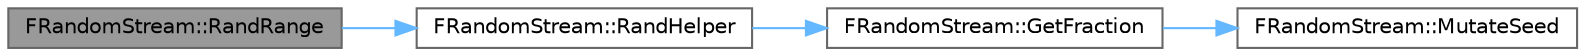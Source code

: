 digraph "FRandomStream::RandRange"
{
 // INTERACTIVE_SVG=YES
 // LATEX_PDF_SIZE
  bgcolor="transparent";
  edge [fontname=Helvetica,fontsize=10,labelfontname=Helvetica,labelfontsize=10];
  node [fontname=Helvetica,fontsize=10,shape=box,height=0.2,width=0.4];
  rankdir="LR";
  Node1 [id="Node000001",label="FRandomStream::RandRange",height=0.2,width=0.4,color="gray40", fillcolor="grey60", style="filled", fontcolor="black",tooltip="Helper function for rand implementations."];
  Node1 -> Node2 [id="edge1_Node000001_Node000002",color="steelblue1",style="solid",tooltip=" "];
  Node2 [id="Node000002",label="FRandomStream::RandHelper",height=0.2,width=0.4,color="grey40", fillcolor="white", style="filled",URL="$d6/da3/structFRandomStream.html#abf51e5865825e17f0688aecbfe341670",tooltip="Helper function for rand implementations."];
  Node2 -> Node3 [id="edge2_Node000002_Node000003",color="steelblue1",style="solid",tooltip=" "];
  Node3 [id="Node000003",label="FRandomStream::GetFraction",height=0.2,width=0.4,color="grey40", fillcolor="white", style="filled",URL="$d6/da3/structFRandomStream.html#ac16be3220ec5e3f287669def3ef94732",tooltip="Returns a random float number in the range [0, 1)."];
  Node3 -> Node4 [id="edge3_Node000003_Node000004",color="steelblue1",style="solid",tooltip=" "];
  Node4 [id="Node000004",label="FRandomStream::MutateSeed",height=0.2,width=0.4,color="grey40", fillcolor="white", style="filled",URL="$d6/da3/structFRandomStream.html#a33bec253a5ffd9ec9c6501a7507b15e2",tooltip="Mutates the current seed into the next seed."];
}
